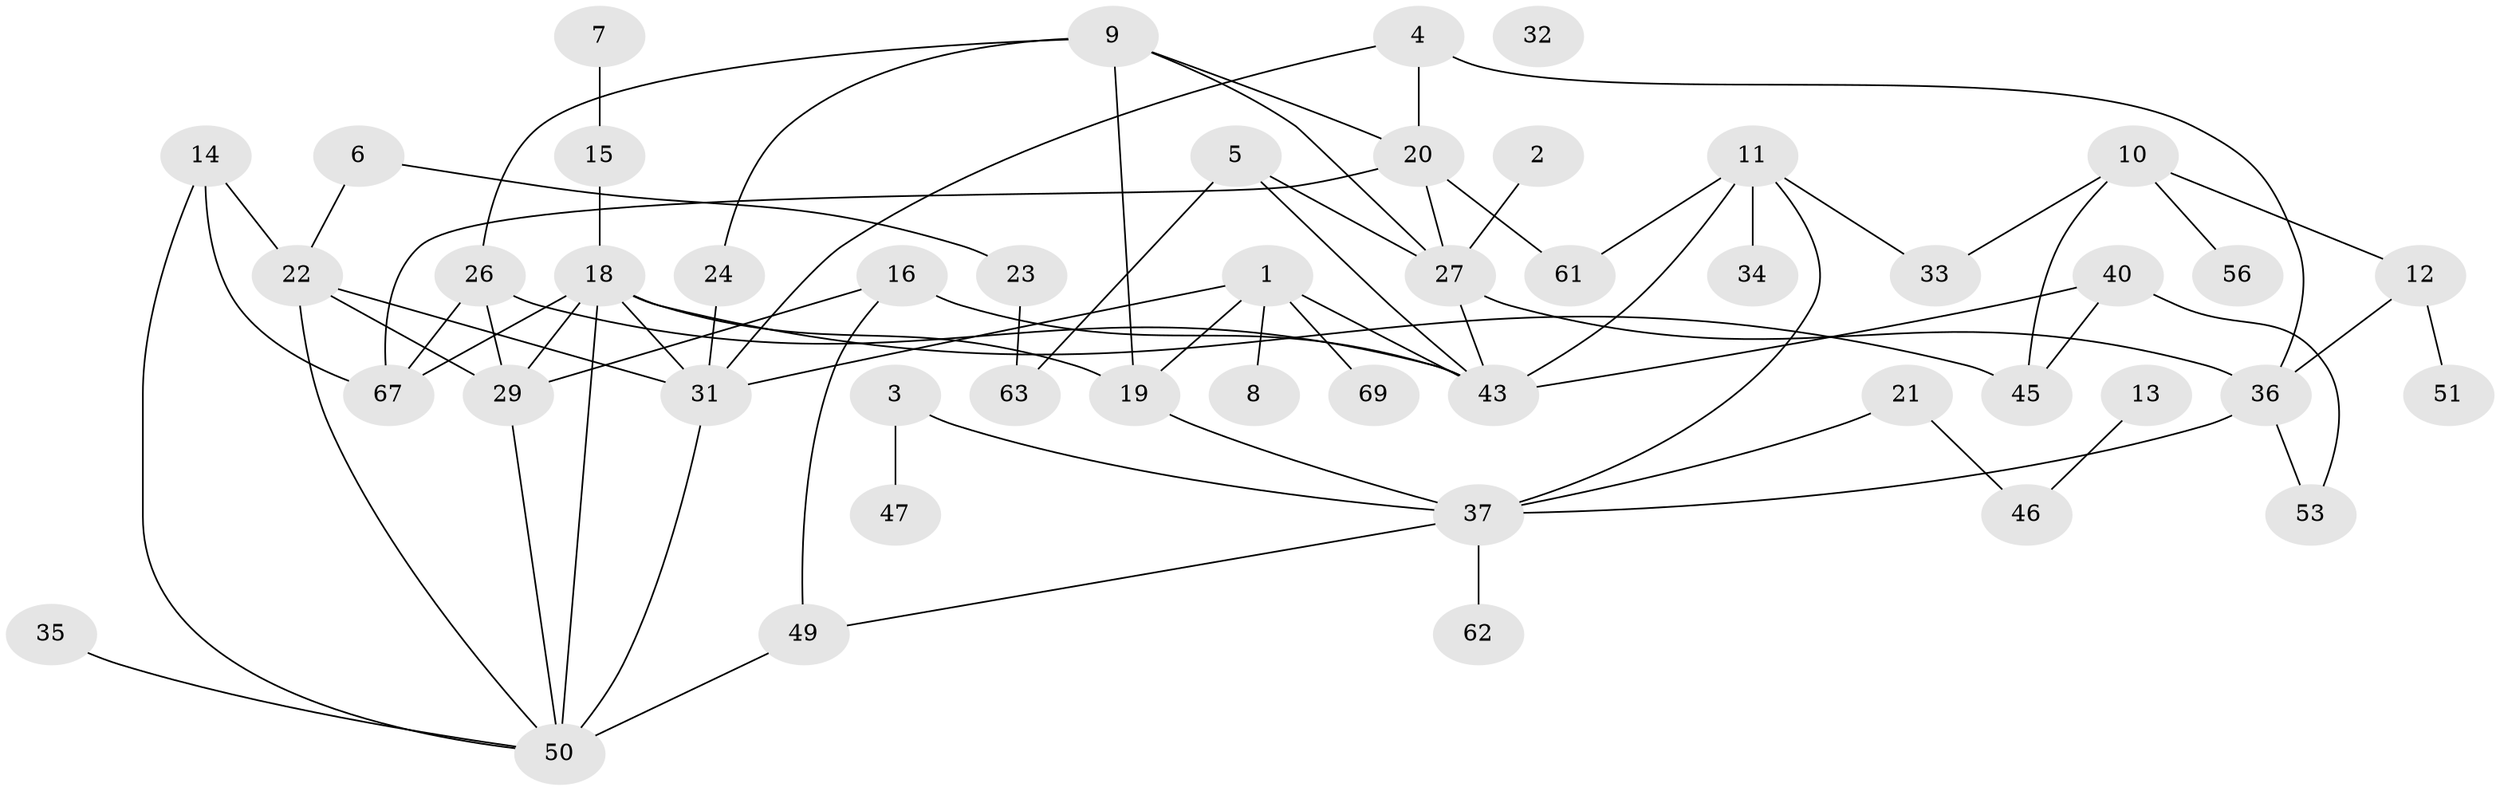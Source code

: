 // Generated by graph-tools (version 1.1) at 2025/23/03/03/25 07:23:25]
// undirected, 48 vertices, 74 edges
graph export_dot {
graph [start="1"]
  node [color=gray90,style=filled];
  1 [super="+64"];
  2;
  3;
  4 [super="+66"];
  5;
  6;
  7 [super="+28"];
  8;
  9 [super="+42"];
  10 [super="+25"];
  11 [super="+38"];
  12 [super="+48"];
  13;
  14 [super="+17"];
  15;
  16 [super="+60"];
  18 [super="+44"];
  19 [super="+52"];
  20 [super="+39"];
  21;
  22;
  23;
  24;
  26 [super="+55"];
  27 [super="+30"];
  29 [super="+54"];
  31 [super="+59"];
  32;
  33;
  34;
  35 [super="+68"];
  36 [super="+41"];
  37 [super="+65"];
  40;
  43 [super="+57"];
  45;
  46;
  47;
  49;
  50 [super="+58"];
  51;
  53;
  56;
  61;
  62;
  63;
  67;
  69;
  1 -- 8;
  1 -- 19;
  1 -- 43;
  1 -- 69;
  1 -- 31;
  2 -- 27;
  3 -- 47;
  3 -- 37;
  4 -- 31;
  4 -- 20;
  4 -- 36;
  5 -- 27;
  5 -- 63;
  5 -- 43;
  6 -- 22;
  6 -- 23;
  7 -- 15;
  9 -- 24;
  9 -- 27;
  9 -- 26;
  9 -- 19;
  9 -- 20;
  10 -- 45;
  10 -- 56;
  10 -- 12;
  10 -- 33;
  11 -- 33;
  11 -- 43;
  11 -- 61;
  11 -- 34;
  11 -- 37;
  12 -- 51;
  12 -- 36;
  13 -- 46;
  14 -- 22;
  14 -- 67;
  14 -- 50;
  15 -- 18;
  16 -- 49;
  16 -- 43;
  16 -- 29;
  18 -- 31 [weight=2];
  18 -- 67;
  18 -- 45;
  18 -- 29;
  18 -- 50 [weight=2];
  18 -- 19;
  19 -- 37;
  20 -- 67;
  20 -- 27;
  20 -- 61;
  21 -- 37;
  21 -- 46;
  22 -- 29;
  22 -- 31;
  22 -- 50;
  23 -- 63;
  24 -- 31 [weight=2];
  26 -- 29;
  26 -- 43 [weight=2];
  26 -- 67;
  27 -- 43;
  27 -- 36;
  29 -- 50;
  31 -- 50;
  35 -- 50;
  36 -- 37;
  36 -- 53;
  37 -- 62;
  37 -- 49;
  40 -- 43;
  40 -- 45;
  40 -- 53;
  49 -- 50;
}
